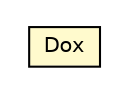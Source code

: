 #!/usr/local/bin/dot
#
# Class diagram 
# Generated by UMLGraph version R5_6-24-gf6e263 (http://www.umlgraph.org/)
#

digraph G {
	edge [fontname="Helvetica",fontsize=10,labelfontname="Helvetica",labelfontsize=10];
	node [fontname="Helvetica",fontsize=10,shape=plaintext];
	nodesep=0.25;
	ranksep=0.5;
	// net.trajano.doxdb.Dox
	c554 [label=<<table title="net.trajano.doxdb.Dox" border="0" cellborder="1" cellspacing="0" cellpadding="2" port="p" bgcolor="lemonChiffon" href="./Dox.html">
		<tr><td><table border="0" cellspacing="0" cellpadding="1">
<tr><td align="center" balign="center"> Dox </td></tr>
		</table></td></tr>
		</table>>, URL="./Dox.html", fontname="Helvetica", fontcolor="black", fontsize=10.0];
}

